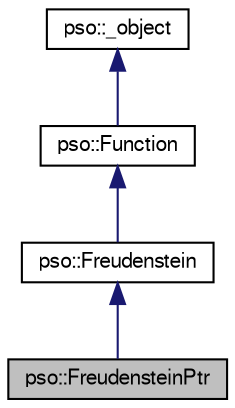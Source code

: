 digraph G
{
  bgcolor="transparent";
  edge [fontname="FreeSans",fontsize=10,labelfontname="FreeSans",labelfontsize=10];
  node [fontname="FreeSans",fontsize=10,shape=record];
  Node1 [label="pso::FreudensteinPtr",height=0.2,width=0.4,color="black", fillcolor="grey75", style="filled" fontcolor="black"];
  Node2 -> Node1 [dir=back,color="midnightblue",fontsize=10,style="solid"];
  Node2 [label="pso::Freudenstein",height=0.2,width=0.4,color="black",URL="$classpso_1_1Freudenstein.html"];
  Node3 -> Node2 [dir=back,color="midnightblue",fontsize=10,style="solid"];
  Node3 [label="pso::Function",height=0.2,width=0.4,color="black",URL="$classpso_1_1Function.html"];
  Node4 -> Node3 [dir=back,color="midnightblue",fontsize=10,style="solid"];
  Node4 [label="pso::_object",height=0.2,width=0.4,color="black",URL="$classpso_1_1__object.html"];
}
